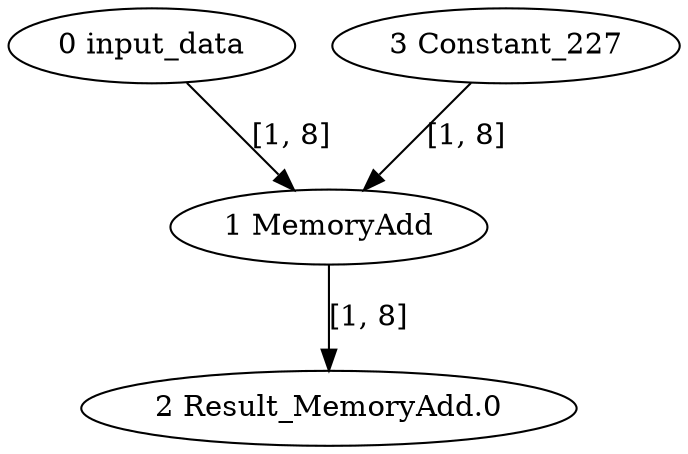 strict digraph  {
"0 input_data" [id=0, type=Parameter];
"1 MemoryAdd" [id=1, type=Add];
"2 Result_MemoryAdd.0" [id=2, type=Result];
"3 Constant_227" [id=3, type=Constant];
"0 input_data" -> "1 MemoryAdd"  [label="[1, 8]", style=solid];
"1 MemoryAdd" -> "2 Result_MemoryAdd.0"  [label="[1, 8]", style=solid];
"3 Constant_227" -> "1 MemoryAdd"  [label="[1, 8]", style=solid];
}
